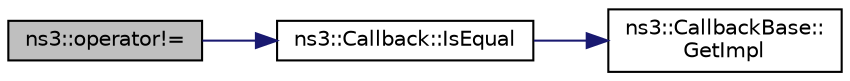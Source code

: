 digraph "ns3::operator!="
{
 // LATEX_PDF_SIZE
  edge [fontname="Helvetica",fontsize="10",labelfontname="Helvetica",labelfontsize="10"];
  node [fontname="Helvetica",fontsize="10",shape=record];
  rankdir="LR";
  Node1 [label="ns3::operator!=",height=0.2,width=0.4,color="black", fillcolor="grey75", style="filled", fontcolor="black",tooltip="Inequality test."];
  Node1 -> Node2 [color="midnightblue",fontsize="10",style="solid",fontname="Helvetica"];
  Node2 [label="ns3::Callback::IsEqual",height=0.2,width=0.4,color="black", fillcolor="white", style="filled",URL="$classns3_1_1_callback.html#ae2fa3e221b41f4fedf8dd2a5304e753a",tooltip="Equality test."];
  Node2 -> Node3 [color="midnightblue",fontsize="10",style="solid",fontname="Helvetica"];
  Node3 [label="ns3::CallbackBase::\lGetImpl",height=0.2,width=0.4,color="black", fillcolor="white", style="filled",URL="$classns3_1_1_callback_base.html#a804f076ee02225596886e9e7b5500a0b",tooltip=" "];
}
